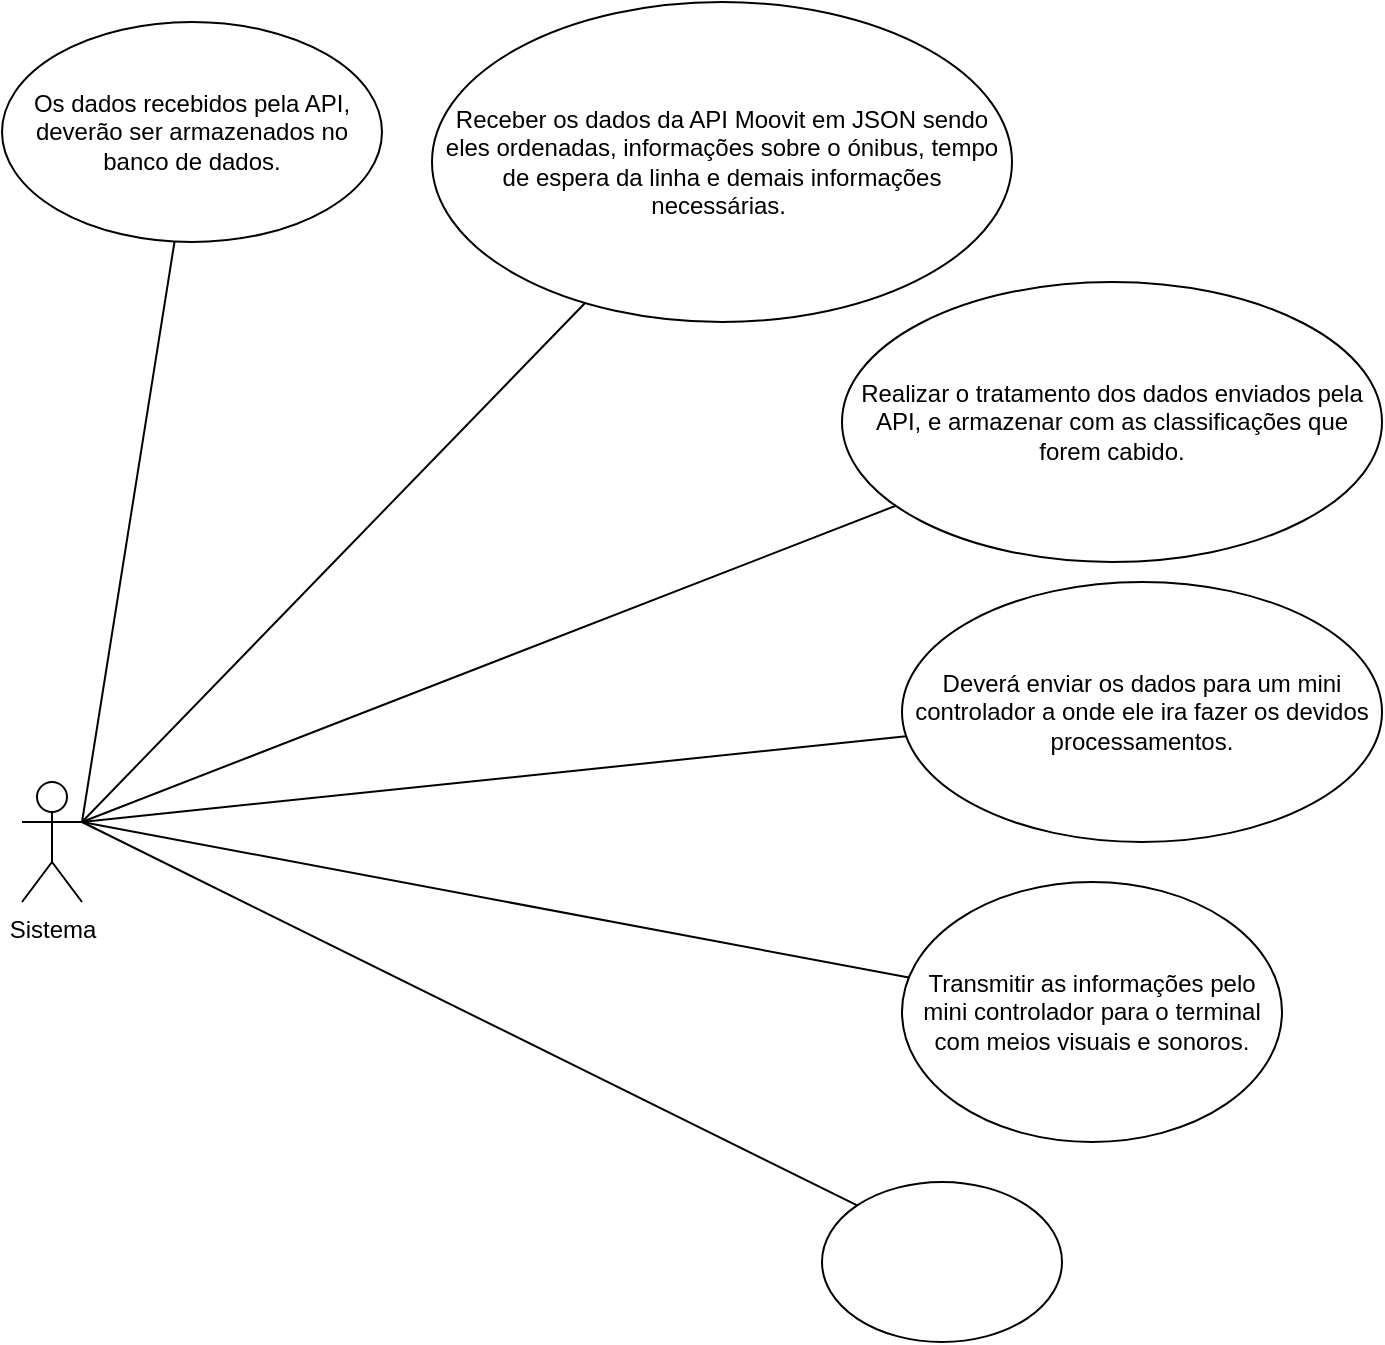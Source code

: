 <mxfile version="24.2.5" type="github">
  <diagram name="Página-1" id="b96ssU66Ucx9uO2PybQJ">
    <mxGraphModel dx="1434" dy="1957" grid="1" gridSize="10" guides="1" tooltips="1" connect="1" arrows="1" fold="1" page="1" pageScale="1" pageWidth="827" pageHeight="1169" math="0" shadow="0">
      <root>
        <mxCell id="0" />
        <mxCell id="1" parent="0" />
        <mxCell id="N5TBgAb3mPvJIya9Ody1-1" value="Sistema" style="shape=umlActor;verticalLabelPosition=bottom;verticalAlign=top;html=1;outlineConnect=0;" parent="1" vertex="1">
          <mxGeometry x="40" y="180" width="30" height="60" as="geometry" />
        </mxCell>
        <mxCell id="N5TBgAb3mPvJIya9Ody1-2" value="Os dados recebidos pela API, deverão ser armazenados no banco de dados." style="ellipse;whiteSpace=wrap;html=1;" parent="1" vertex="1">
          <mxGeometry x="30" y="-200" width="190" height="110" as="geometry" />
        </mxCell>
        <mxCell id="N5TBgAb3mPvJIya9Ody1-3" value="&lt;div style=&quot;&quot;&gt;&lt;span style=&quot;background-color: initial;&quot;&gt;Realizar o tratamento dos dados enviados pela API, e armazenar com as classificações que forem cabido.&lt;/span&gt;&lt;/div&gt;" style="ellipse;whiteSpace=wrap;html=1;align=center;" parent="1" vertex="1">
          <mxGeometry x="450" y="-70" width="270" height="140" as="geometry" />
        </mxCell>
        <mxCell id="N5TBgAb3mPvJIya9Ody1-4" value="Deverá enviar os dados para um mini controlador a onde ele ira fazer os devidos processamentos." style="ellipse;whiteSpace=wrap;html=1;align=center;" parent="1" vertex="1">
          <mxGeometry x="480" y="80" width="240" height="130" as="geometry" />
        </mxCell>
        <mxCell id="N5TBgAb3mPvJIya9Ody1-5" value="" style="endArrow=none;html=1;rounded=0;" parent="1" target="N5TBgAb3mPvJIya9Ody1-2" edge="1">
          <mxGeometry width="50" height="50" relative="1" as="geometry">
            <mxPoint x="70" y="200" as="sourcePoint" />
            <mxPoint x="160" y="150" as="targetPoint" />
          </mxGeometry>
        </mxCell>
        <mxCell id="N5TBgAb3mPvJIya9Ody1-6" value="" style="endArrow=none;html=1;rounded=0;exitX=1;exitY=0.333;exitDx=0;exitDy=0;exitPerimeter=0;" parent="1" source="N5TBgAb3mPvJIya9Ody1-1" target="N5TBgAb3mPvJIya9Ody1-3" edge="1">
          <mxGeometry width="50" height="50" relative="1" as="geometry">
            <mxPoint x="70" y="230" as="sourcePoint" />
            <mxPoint x="170" y="240" as="targetPoint" />
          </mxGeometry>
        </mxCell>
        <mxCell id="N5TBgAb3mPvJIya9Ody1-7" value="" style="endArrow=none;html=1;rounded=0;exitX=1;exitY=0.333;exitDx=0;exitDy=0;exitPerimeter=0;" parent="1" source="N5TBgAb3mPvJIya9Ody1-1" target="N5TBgAb3mPvJIya9Ody1-4" edge="1">
          <mxGeometry width="50" height="50" relative="1" as="geometry">
            <mxPoint x="120" y="280" as="sourcePoint" />
            <mxPoint x="170" y="330" as="targetPoint" />
          </mxGeometry>
        </mxCell>
        <mxCell id="N5TBgAb3mPvJIya9Ody1-10" value="&lt;div style=&quot;&quot;&gt;&lt;span style=&quot;background-color: initial;&quot;&gt;Receber os dados da API Moovit em JSON sendo eles ordenadas, informações sobre o ónibus, tempo de espera da linha e demais informações necessárias.&amp;nbsp;&lt;/span&gt;&lt;/div&gt;" style="ellipse;whiteSpace=wrap;html=1;align=center;" parent="1" vertex="1">
          <mxGeometry x="245" y="-210" width="290" height="160" as="geometry" />
        </mxCell>
        <mxCell id="N5TBgAb3mPvJIya9Ody1-11" value="Transmitir as informações pelo mini controlador para o terminal com meios visuais e sonoros." style="ellipse;whiteSpace=wrap;html=1;" parent="1" vertex="1">
          <mxGeometry x="480" y="230" width="190" height="130" as="geometry" />
        </mxCell>
        <mxCell id="N5TBgAb3mPvJIya9Ody1-14" value="" style="endArrow=none;html=1;rounded=0;exitX=1;exitY=0.333;exitDx=0;exitDy=0;exitPerimeter=0;" parent="1" source="N5TBgAb3mPvJIya9Ody1-1" target="N5TBgAb3mPvJIya9Ody1-10" edge="1">
          <mxGeometry width="50" height="50" relative="1" as="geometry">
            <mxPoint x="60" y="90" as="sourcePoint" />
            <mxPoint x="110" y="40" as="targetPoint" />
          </mxGeometry>
        </mxCell>
        <mxCell id="N5TBgAb3mPvJIya9Ody1-15" value="" style="endArrow=none;html=1;rounded=0;entryX=1;entryY=0.333;entryDx=0;entryDy=0;entryPerimeter=0;" parent="1" source="N5TBgAb3mPvJIya9Ody1-11" target="N5TBgAb3mPvJIya9Ody1-1" edge="1">
          <mxGeometry width="50" height="50" relative="1" as="geometry">
            <mxPoint x="90" y="470" as="sourcePoint" />
            <mxPoint x="140" y="420" as="targetPoint" />
          </mxGeometry>
        </mxCell>
        <mxCell id="ckj6eGljM4swhcUABcUI-3" value="" style="ellipse;whiteSpace=wrap;html=1;" vertex="1" parent="1">
          <mxGeometry x="440" y="380" width="120" height="80" as="geometry" />
        </mxCell>
        <mxCell id="ckj6eGljM4swhcUABcUI-4" value="" style="endArrow=none;html=1;rounded=0;entryX=0;entryY=0;entryDx=0;entryDy=0;" edge="1" parent="1" target="ckj6eGljM4swhcUABcUI-3">
          <mxGeometry width="50" height="50" relative="1" as="geometry">
            <mxPoint x="70" y="200" as="sourcePoint" />
            <mxPoint x="440" y="150" as="targetPoint" />
          </mxGeometry>
        </mxCell>
      </root>
    </mxGraphModel>
  </diagram>
</mxfile>
